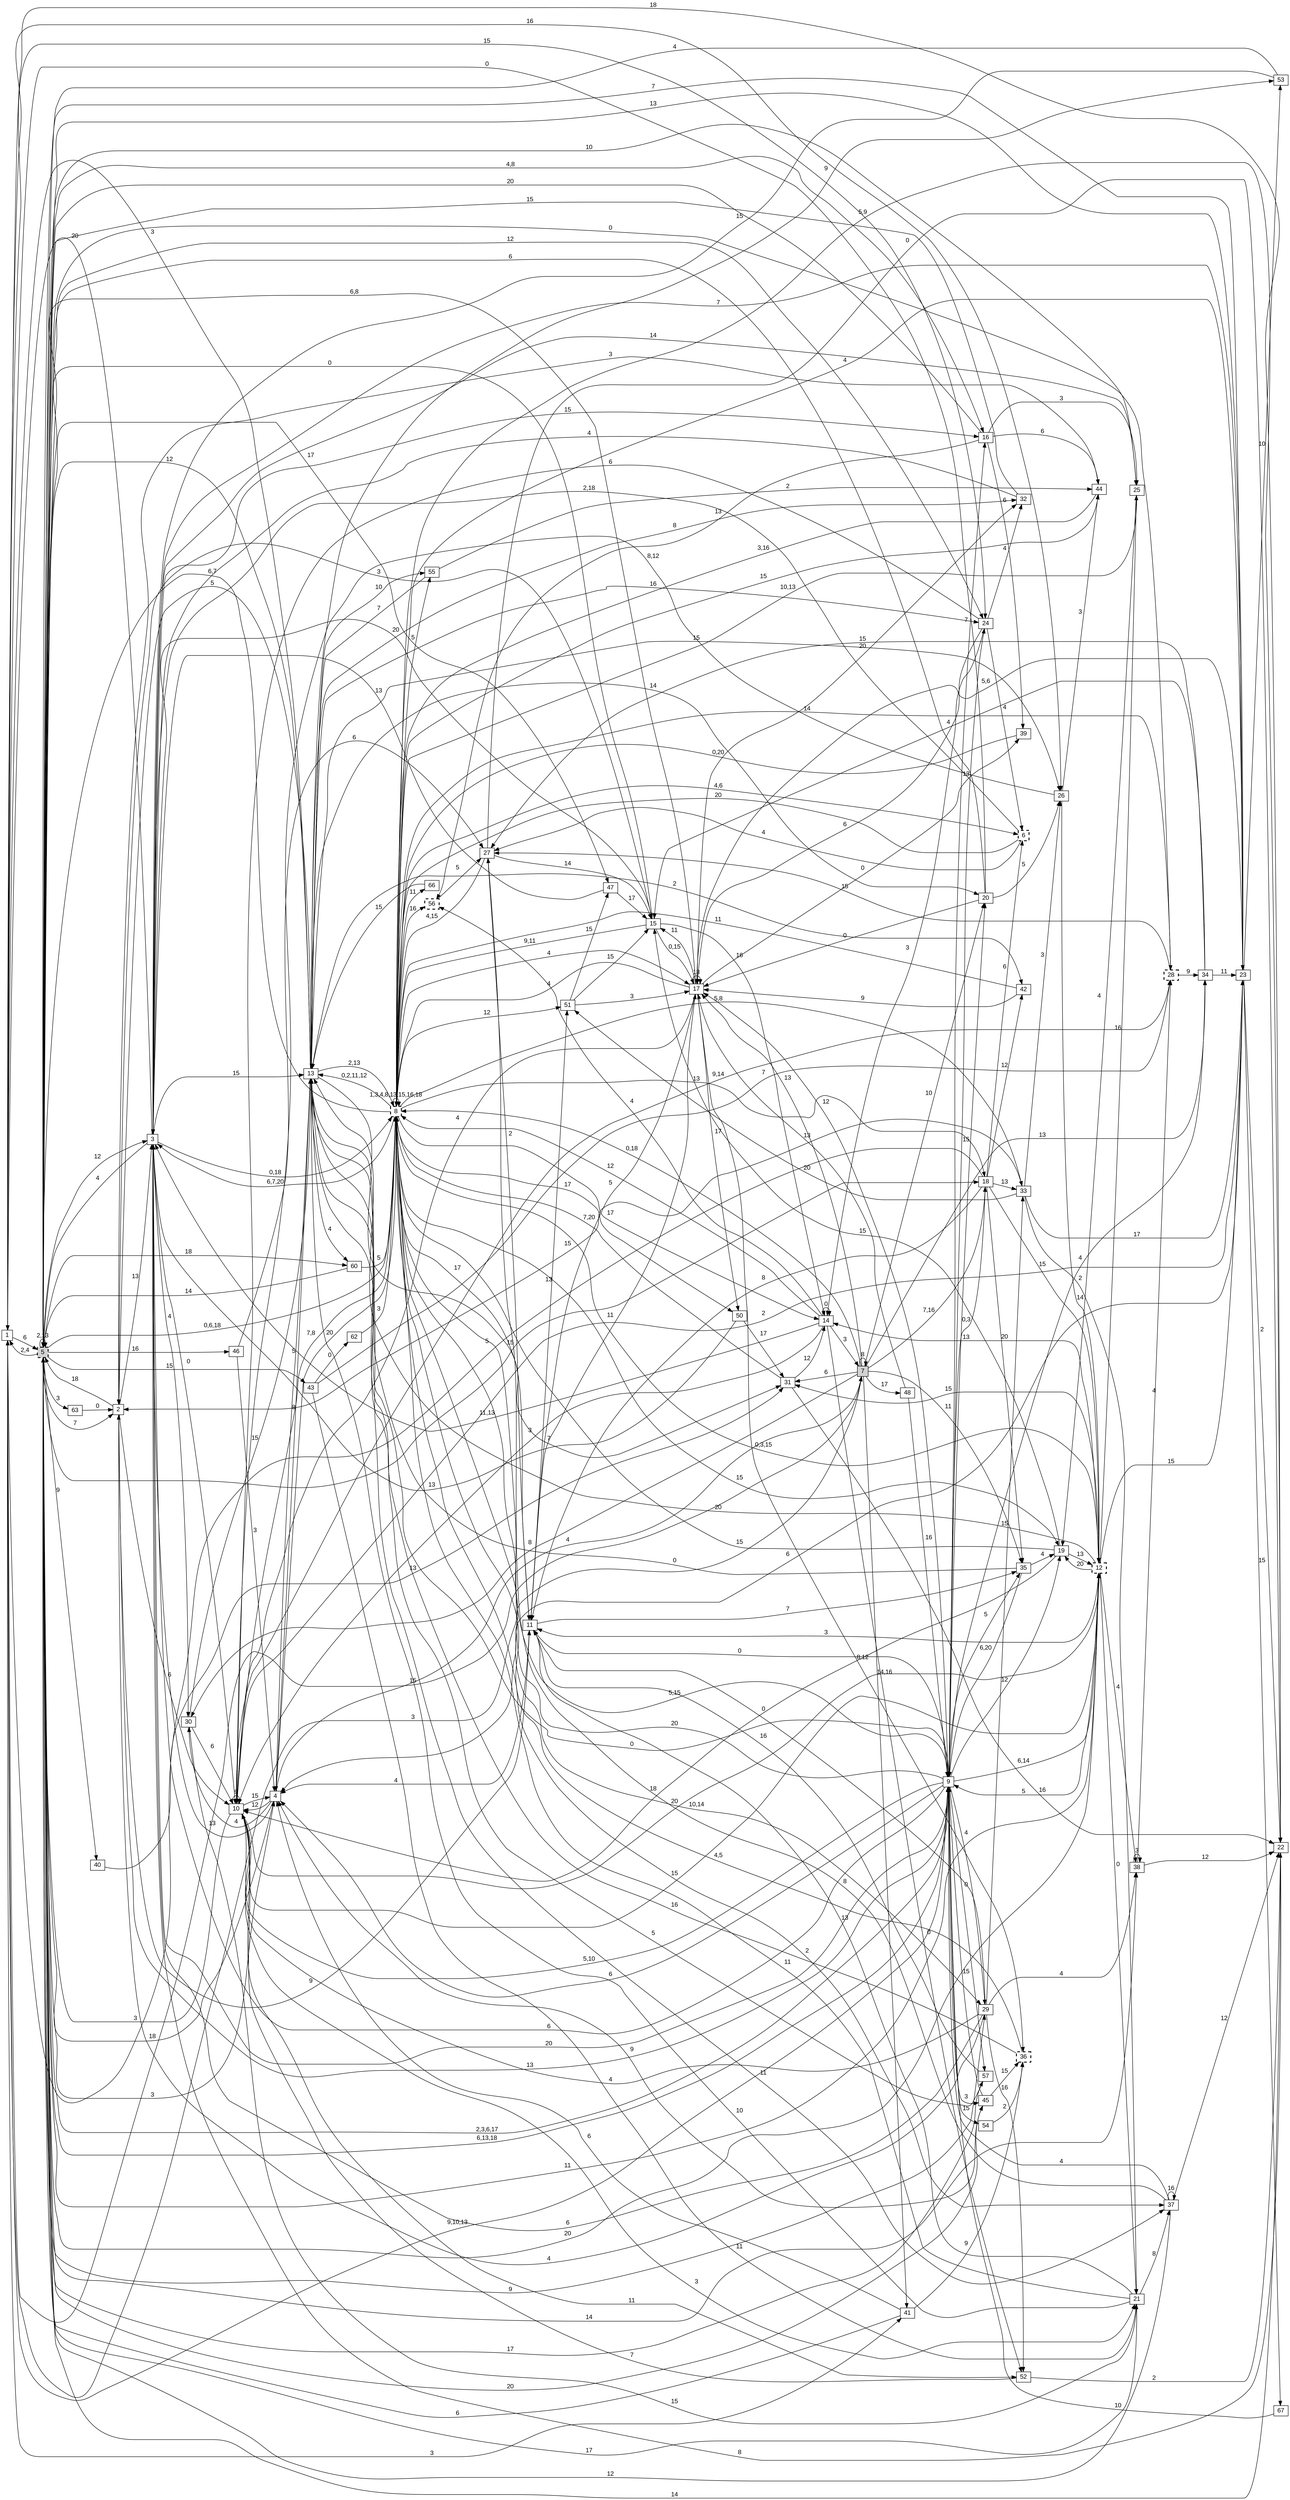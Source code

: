 digraph "NDFA" {
  rankdir=LR
  node [shape=box width=0.1 height=0.1 fontname=Arial]
  edge [fontname=Arial]
/* Estados */
 s1 [label="1" ] /* I:0 F:0 D:0 */
 s2 [label="2" ] /* I:0 F:0 D:0 */
 s3 [label="3" ] /* I:0 F:0 D:0 */
 s4 [label="4" ] /* I:0 F:0 D:0 */
 s5 [label="5" style="filled,bold,dashed"] /* I:1 F:1 D:0 */
 s6 [label="6" style="bold,dashed"] /* I:0 F:1 D:0 */
 s7 [label="7" style="filled"] /* I:1 F:0 D:0 */
 s8 [label="8" style="bold,dashed"] /* I:0 F:1 D:0 */
 s9 [label="9" ] /* I:0 F:0 D:0 */
 s10 [label="10" ] /* I:0 F:0 D:0 */
 s11 [label="11" ] /* I:0 F:0 D:0 */
 s12 [label="12" style="bold,dashed"] /* I:0 F:1 D:0 */
 s13 [label="13" ] /* I:0 F:0 D:0 */
 s14 [label="14" ] /* I:0 F:0 D:0 */
 s15 [label="15" ] /* I:0 F:0 D:0 */
 s16 [label="16" ] /* I:0 F:0 D:0 */
 s17 [label="17" ] /* I:0 F:0 D:0 */
 s18 [label="18" ] /* I:0 F:0 D:0 */
 s19 [label="19" ] /* I:0 F:0 D:0 */
 s20 [label="20" ] /* I:0 F:0 D:0 */
 s21 [label="21" ] /* I:0 F:0 D:0 */
 s22 [label="22" ] /* I:0 F:0 D:0 */
 s23 [label="23" ] /* I:0 F:0 D:0 */
 s24 [label="24" ] /* I:0 F:0 D:0 */
 s25 [label="25" ] /* I:0 F:0 D:0 */
 s26 [label="26" ] /* I:0 F:0 D:0 */
 s27 [label="27" ] /* I:0 F:0 D:0 */
 s28 [label="28" style="bold,dashed"] /* I:0 F:1 D:0 */
 s29 [label="29" ] /* I:0 F:0 D:0 */
 s30 [label="30" ] /* I:0 F:0 D:0 */
 s31 [label="31" ] /* I:0 F:0 D:0 */
 s32 [label="32" ] /* I:0 F:0 D:0 */
 s33 [label="33" ] /* I:0 F:0 D:0 */
 s34 [label="34" ] /* I:0 F:0 D:0 */
 s35 [label="35" ] /* I:0 F:0 D:0 */
 s36 [label="36" style="bold,dashed"] /* I:0 F:1 D:0 */
 s37 [label="37" ] /* I:0 F:0 D:0 */
 s38 [label="38" ] /* I:0 F:0 D:0 */
 s39 [label="39" ] /* I:0 F:0 D:0 */
 s40 [label="40" ] /* I:0 F:0 D:0 */
 s41 [label="41" ] /* I:0 F:0 D:0 */
 s42 [label="42" ] /* I:0 F:0 D:0 */
 s43 [label="43" ] /* I:0 F:0 D:0 */
 s44 [label="44" ] /* I:0 F:0 D:0 */
 s45 [label="45" ] /* I:0 F:0 D:0 */
 s46 [label="46" ] /* I:0 F:0 D:0 */
 s47 [label="47" ] /* I:0 F:0 D:0 */
 s48 [label="48" ] /* I:0 F:0 D:0 */
 s50 [label="50" ] /* I:0 F:0 D:0 */
 s51 [label="51" ] /* I:0 F:0 D:0 */
 s52 [label="52" ] /* I:0 F:0 D:0 */
 s53 [label="53" ] /* I:0 F:0 D:0 */
 s54 [label="54" ] /* I:0 F:0 D:0 */
 s55 [label="55" ] /* I:0 F:0 D:0 */
 s56 [label="56" style="bold,dashed"] /* I:0 F:1 D:0 */
 s57 [label="57" ] /* I:0 F:0 D:0 */
 s60 [label="60" ] /* I:0 F:0 D:0 */
 s62 [label="62" ] /* I:0 F:0 D:0 */
 s63 [label="63" ] /* I:0 F:0 D:0 */
 s66 [label="66" ] /* I:0 F:0 D:0 */
 s67 [label="67" ] /* I:0 F:0 D:0 */
/* Transiciones */
  s1 -> s5 [label="6"]
  s1 -> s7 [label="15"]
  s1 -> s9 [label="9,10,13"]
  s1 -> s22 [label="18"]
  s1 -> s24 [label="15"]
  s1 -> s26 [label="16"]
  s1 -> s41 [label="3"]
  s2 -> s3 [label="13"]
  s2 -> s5 [label="18"]
  s2 -> s9 [label="13"]
  s2 -> s10 [label="6"]
  s2 -> s11 [label="9"]
  s2 -> s15 [label="3"]
  s3 -> s1 [label="20"]
  s3 -> s5 [label="4"]
  s3 -> s8 [label="0,18"]
  s3 -> s9 [label="20"]
  s3 -> s10 [label="0"]
  s3 -> s13 [label="15"]
  s3 -> s15 [label="20"]
  s3 -> s16 [label="15"]
  s3 -> s25 [label="14"]
  s3 -> s30 [label="4"]
  s4 -> s3 [label="13"]
  s4 -> s5 [label="18"]
  s4 -> s7 [label="4"]
  s4 -> s8 [label="20"]
  s4 -> s10 [label="12"]
  s4 -> s13 [label="8"]
  s4 -> s30 [label="4"]
  s5 -> s1 [label="2,4"]
  s5 -> s2 [label="7"]
  s5 -> s3 [label="12"]
  s5 -> s4 [label="3"]
  s5 -> s5 [label="2,13"]
  s5 -> s8 [label="0,6,18"]
  s5 -> s9 [label="2,3,6,17"]
  s5 -> s12 [label="20"]
  s5 -> s16 [label="4,8"]
  s5 -> s18 [label="15"]
  s5 -> s23 [label="7"]
  s5 -> s24 [label="12"]
  s5 -> s25 [label="10"]
  s5 -> s28 [label="0"]
  s5 -> s29 [label="9"]
  s5 -> s38 [label="14"]
  s5 -> s40 [label="9"]
  s5 -> s43 [label="15"]
  s5 -> s45 [label="20"]
  s5 -> s46 [label="16"]
  s5 -> s47 [label="17"]
  s5 -> s57 [label="17"]
  s5 -> s60 [label="18"]
  s5 -> s63 [label="3"]
  s6 -> s3 [label="2,18"]
  s6 -> s8 [label="20"]
  s6 -> s27 [label="4"]
  s7 -> s1 [label="3"]
  s7 -> s7 [label="8"]
  s7 -> s8 [label="0,18"]
  s7 -> s17 [label="13"]
  s7 -> s18 [label="7,16"]
  s7 -> s20 [label="10"]
  s7 -> s30 [label="8"]
  s7 -> s31 [label="6"]
  s7 -> s34 [label="13"]
  s7 -> s35 [label="11"]
  s7 -> s41 [label="14,16"]
  s7 -> s48 [label="17"]
  s8 -> s3 [label="6,7,20"]
  s8 -> s5 [label="6,7"]
  s8 -> s6 [label="4,6"]
  s8 -> s8 [label="1,3,4,8,13,15,16,18"]
  s8 -> s9 [label="5,15"]
  s8 -> s12 [label="0,3,15"]
  s8 -> s13 [label="0,2,11,12"]
  s8 -> s14 [label="17"]
  s8 -> s17 [label="4"]
  s8 -> s18 [label="13"]
  s8 -> s19 [label="15"]
  s8 -> s23 [label="4"]
  s8 -> s29 [label="10,14"]
  s8 -> s33 [label="5,8"]
  s8 -> s37 [label="2"]
  s8 -> s44 [label="15"]
  s8 -> s50 [label="17"]
  s8 -> s51 [label="12"]
  s8 -> s55 [label="5"]
  s8 -> s56 [label="16"]
  s8 -> s66 [label="11"]
  s9 -> s3 [label="6"]
  s9 -> s4 [label="6"]
  s9 -> s5 [label="6,13,18"]
  s9 -> s8 [label="20"]
  s9 -> s10 [label="5,10"]
  s9 -> s11 [label="0"]
  s9 -> s12 [label="6,14"]
  s9 -> s16 [label="7"]
  s9 -> s17 [label="12"]
  s9 -> s18 [label="0,3"]
  s9 -> s19 [label="12"]
  s9 -> s20 [label="15"]
  s9 -> s24 [label="13"]
  s9 -> s29 [label="4"]
  s9 -> s34 [label="4"]
  s9 -> s35 [label="5"]
  s9 -> s45 [label="3"]
  s9 -> s54 [label="15"]
  s9 -> s57 [label="0"]
  s10 -> s4 [label="15"]
  s10 -> s5 [label="3"]
  s10 -> s8 [label="7,8"]
  s10 -> s10 [label="9"]
  s10 -> s12 [label="20"]
  s10 -> s21 [label="3"]
  s10 -> s23 [label="2"]
  s10 -> s28 [label="9,14"]
  s10 -> s52 [label="11"]
  s11 -> s4 [label="4"]
  s11 -> s8 [label="17"]
  s11 -> s17 [label="11"]
  s11 -> s35 [label="7"]
  s11 -> s51 [label="13"]
  s12 -> s5 [label="11"]
  s12 -> s9 [label="5"]
  s12 -> s10 [label="15"]
  s12 -> s11 [label="3"]
  s12 -> s13 [label="20"]
  s12 -> s14 [label="13"]
  s12 -> s19 [label="20"]
  s12 -> s21 [label="0"]
  s12 -> s23 [label="15"]
  s12 -> s25 [label="16"]
  s12 -> s31 [label="15"]
  s12 -> s38 [label="4"]
  s13 -> s1 [label="3"]
  s13 -> s2 [label="5"]
  s13 -> s4 [label="5"]
  s13 -> s5 [label="12"]
  s13 -> s8 [label="2,13"]
  s13 -> s9 [label="0"]
  s13 -> s20 [label="14"]
  s13 -> s24 [label="16"]
  s13 -> s26 [label="15"]
  s13 -> s31 [label="7"]
  s13 -> s32 [label="8"]
  s13 -> s37 [label="11"]
  s13 -> s42 [label="2"]
  s13 -> s53 [label="9"]
  s13 -> s55 [label="10"]
  s13 -> s60 [label="4"]
  s14 -> s3 [label="11,13"]
  s14 -> s7 [label="3"]
  s14 -> s8 [label="12"]
  s14 -> s10 [label="3"]
  s14 -> s14 [label="0"]
  s14 -> s52 [label="0"]
  s14 -> s56 [label="4"]
  s15 -> s5 [label="0"]
  s15 -> s8 [label="9,11"]
  s15 -> s14 [label="16"]
  s15 -> s17 [label="0,15"]
  s16 -> s5 [label="20"]
  s16 -> s25 [label="3"]
  s16 -> s39 [label="6"]
  s16 -> s44 [label="6"]
  s16 -> s56 [label="13"]
  s17 -> s5 [label="6,8"]
  s17 -> s8 [label="4"]
  s17 -> s10 [label="4"]
  s17 -> s11 [label="5"]
  s17 -> s15 [label="11"]
  s17 -> s17 [label="18"]
  s17 -> s32 [label="20"]
  s17 -> s36 [label="8,12"]
  s17 -> s39 [label="0"]
  s17 -> s50 [label="17"]
  s18 -> s1 [label="5"]
  s18 -> s6 [label="6"]
  s18 -> s11 [label="8"]
  s18 -> s12 [label="15"]
  s18 -> s33 [label="13"]
  s18 -> s35 [label="20"]
  s18 -> s42 [label="12"]
  s19 -> s8 [label="15"]
  s19 -> s10 [label="18"]
  s19 -> s12 [label="13"]
  s19 -> s15 [label="15"]
  s20 -> s1 [label="0"]
  s20 -> s5 [label="6"]
  s20 -> s17 [label="0"]
  s20 -> s26 [label="5"]
  s21 -> s5 [label="17"]
  s21 -> s8 [label="11"]
  s21 -> s11 [label="13"]
  s21 -> s13 [label="10"]
  s21 -> s37 [label="8"]
  s22 -> s3 [label="8"]
  s22 -> s5 [label="14"]
  s22 -> s8 [label="5,9"]
  s23 -> s3 [label="7"]
  s23 -> s4 [label="6"]
  s23 -> s5 [label="13"]
  s23 -> s17 [label="5,6"]
  s23 -> s22 [label="2"]
  s23 -> s53 [label="10"]
  s23 -> s67 [label="15"]
  s24 -> s6 [label="4"]
  s24 -> s10 [label="6"]
  s24 -> s14 [label="3"]
  s24 -> s17 [label="6"]
  s24 -> s32 [label="4"]
  s25 -> s8 [label="10,13"]
  s25 -> s19 [label="4"]
  s26 -> s10 [label="8,12"]
  s26 -> s12 [label="14"]
  s26 -> s44 [label="3"]
  s27 -> s8 [label="4,15"]
  s27 -> s11 [label="2"]
  s27 -> s15 [label="14"]
  s27 -> s22 [label="0"]
  s28 -> s8 [label="14"]
  s28 -> s27 [label="15"]
  s28 -> s34 [label="9"]
  s29 -> s2 [label="4"]
  s29 -> s3 [label="6"]
  s29 -> s10 [label="4"]
  s29 -> s11 [label="0"]
  s29 -> s33 [label="15"]
  s29 -> s38 [label="4"]
  s29 -> s52 [label="16"]
  s30 -> s10 [label="6"]
  s30 -> s13 [label="15"]
  s30 -> s21 [label="15"]
  s31 -> s8 [label="7,20"]
  s31 -> s14 [label="12"]
  s31 -> s22 [label="16"]
  s32 -> s3 [label="4"]
  s32 -> s5 [label="15"]
  s33 -> s2 [label="15"]
  s33 -> s21 [label="2"]
  s33 -> s23 [label="17"]
  s33 -> s26 [label="3"]
  s33 -> s51 [label="20"]
  s34 -> s15 [label="4"]
  s34 -> s23 [label="11"]
  s34 -> s27 [label="15"]
  s35 -> s9 [label="6,20"]
  s35 -> s13 [label="0"]
  s35 -> s19 [label="4"]
  s36 -> s8 [label="4,5"]
  s36 -> s13 [label="16"]
  s37 -> s5 [label="12"]
  s37 -> s9 [label="4"]
  s37 -> s22 [label="12"]
  s37 -> s27 [label="8"]
  s37 -> s37 [label="16"]
  s38 -> s22 [label="12"]
  s38 -> s28 [label="4"]
  s38 -> s38 [label="3"]
  s39 -> s8 [label="0,20"]
  s40 -> s31 [label="13"]
  s41 -> s4 [label="6"]
  s41 -> s5 [label="6"]
  s41 -> s36 [label="9"]
  s42 -> s8 [label="11"]
  s42 -> s17 [label="9"]
  s43 -> s21 [label="11"]
  s43 -> s28 [label="7"]
  s43 -> s62 [label="0"]
  s44 -> s2 [label="3"]
  s44 -> s8 [label="3,16"]
  s45 -> s4 [label="9"]
  s45 -> s9 [label="15"]
  s45 -> s36 [label="15"]
  s46 -> s4 [label="3"]
  s46 -> s27 [label="6"]
  s47 -> s3 [label="13"]
  s47 -> s15 [label="17"]
  s48 -> s9 [label="16"]
  s48 -> s17 [label="13"]
  s50 -> s3 [label="13"]
  s50 -> s31 [label="17"]
  s51 -> s15 [label="15"]
  s51 -> s17 [label="3"]
  s51 -> s47 [label="15"]
  s52 -> s10 [label="7"]
  s52 -> s22 [label="2"]
  s53 -> s3 [label="15"]
  s53 -> s5 [label="4"]
  s54 -> s36 [label="2"]
  s55 -> s13 [label="7"]
  s55 -> s44 [label="2"]
  s56 -> s27 [label="5"]
  s57 -> s11 [label="16"]
  s57 -> s13 [label="5"]
  s60 -> s5 [label="14"]
  s60 -> s8 [label="5"]
  s62 -> s8 [label="3"]
  s63 -> s2 [label="0"]
  s66 -> s13 [label="15"]
  s67 -> s9 [label="10"]
}
